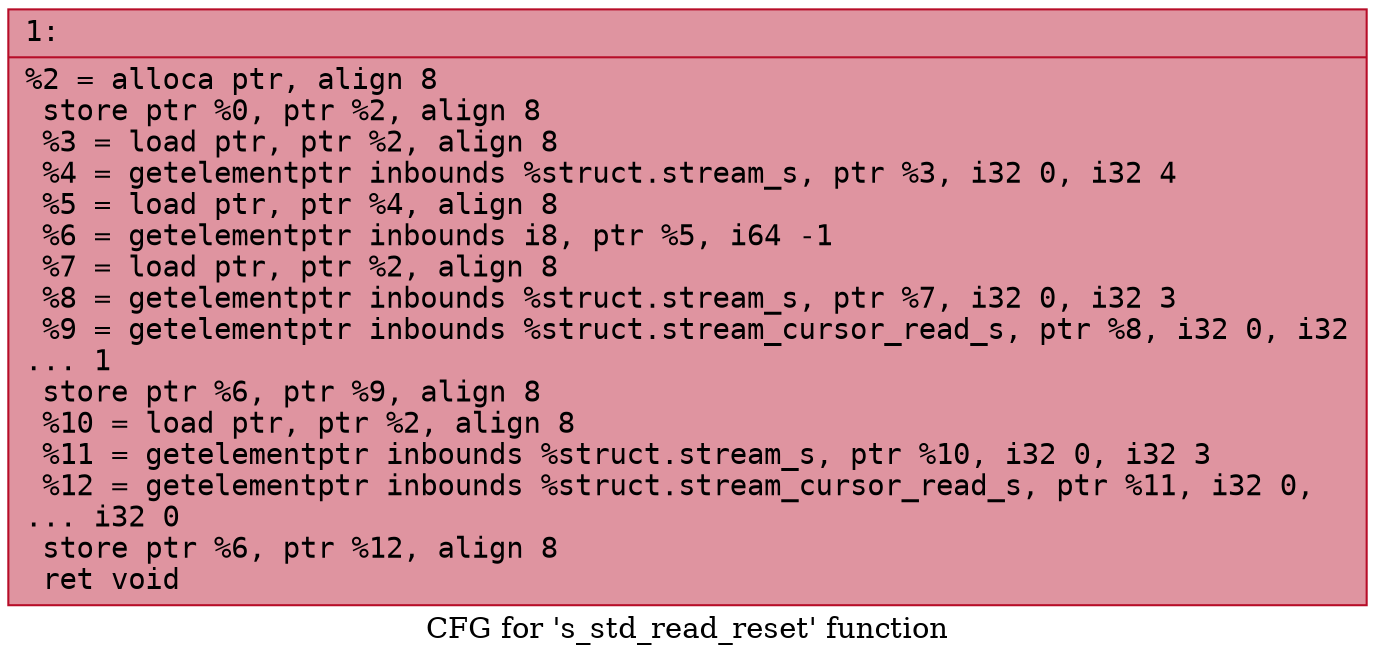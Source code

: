 digraph "CFG for 's_std_read_reset' function" {
	label="CFG for 's_std_read_reset' function";

	Node0x60000320eb70 [shape=record,color="#b70d28ff", style=filled, fillcolor="#b70d2870" fontname="Courier",label="{1:\l|  %2 = alloca ptr, align 8\l  store ptr %0, ptr %2, align 8\l  %3 = load ptr, ptr %2, align 8\l  %4 = getelementptr inbounds %struct.stream_s, ptr %3, i32 0, i32 4\l  %5 = load ptr, ptr %4, align 8\l  %6 = getelementptr inbounds i8, ptr %5, i64 -1\l  %7 = load ptr, ptr %2, align 8\l  %8 = getelementptr inbounds %struct.stream_s, ptr %7, i32 0, i32 3\l  %9 = getelementptr inbounds %struct.stream_cursor_read_s, ptr %8, i32 0, i32\l... 1\l  store ptr %6, ptr %9, align 8\l  %10 = load ptr, ptr %2, align 8\l  %11 = getelementptr inbounds %struct.stream_s, ptr %10, i32 0, i32 3\l  %12 = getelementptr inbounds %struct.stream_cursor_read_s, ptr %11, i32 0,\l... i32 0\l  store ptr %6, ptr %12, align 8\l  ret void\l}"];
}
